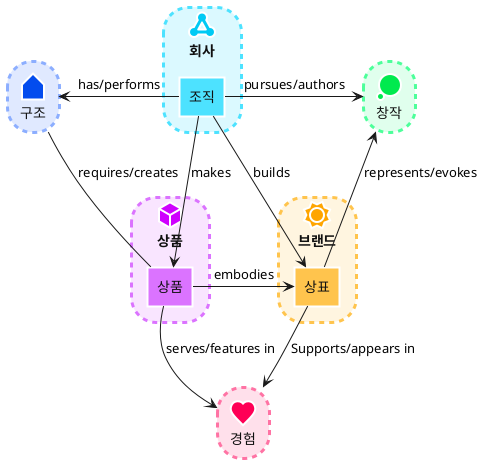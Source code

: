 @startuml
!include <edgy/edgy>

$experienceFacet("경험", experience)
$architectureFacet("구조", architecture)
$identityFacet("창작", identity)

$organisationFacet("회사", org) {
	$organisation("조직", organisation)
}
$brandFacet("브랜드") {
	$brand("상표", brand)
}
$productFacet("상품"){
	$product("상품", product)
}

brand -> identity : "represents/evokes"
' $flow(brand, identity, "represents/evokes")
$flow(brand, experience, "Supports/appears in")

$flowLeft(organisation, identity, "pursues/authors")
$flowRight(organisation, architecture, "has/performs")

$flow(product, experience, "serves/features in")
$linkUp(product, architecture, "requires/creates")

$flow(organisation, brand, "builds")
$flow(organisation, product, "makes")
$flowLeft(product, brand, "embodies")

@enduml
